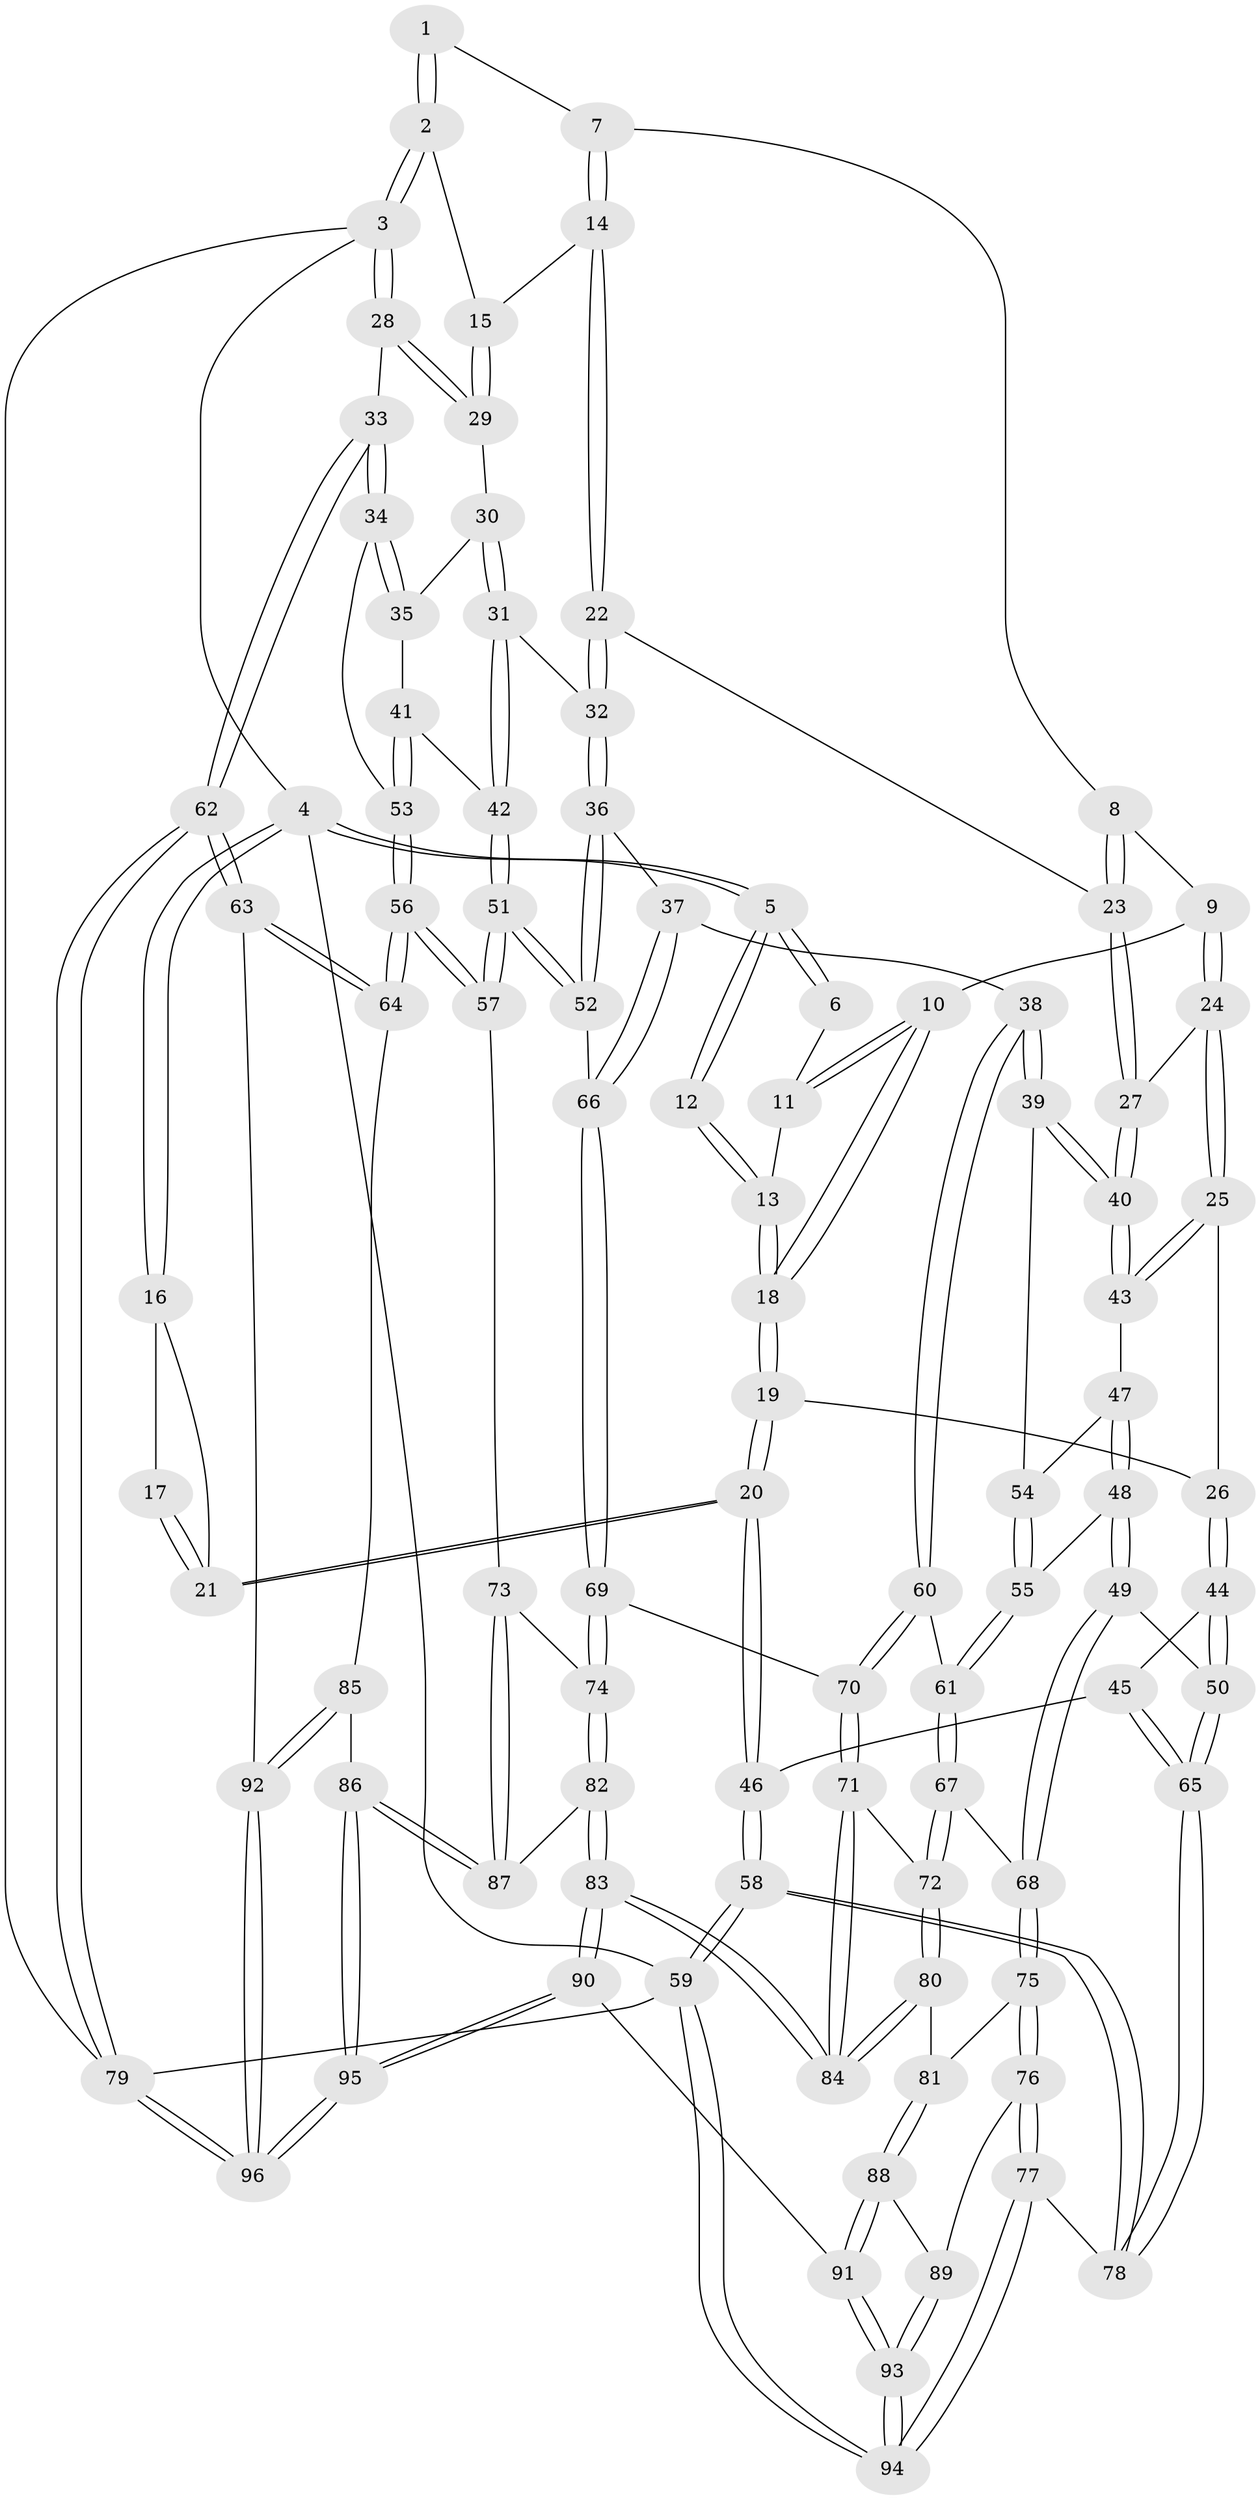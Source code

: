 // coarse degree distribution, {4: 0.42857142857142855, 6: 0.08928571428571429, 5: 0.23214285714285715, 3: 0.23214285714285715, 2: 0.017857142857142856}
// Generated by graph-tools (version 1.1) at 2025/42/03/06/25 10:42:28]
// undirected, 96 vertices, 237 edges
graph export_dot {
graph [start="1"]
  node [color=gray90,style=filled];
  1 [pos="+0.4554732939467636+0"];
  2 [pos="+1+0"];
  3 [pos="+1+0"];
  4 [pos="+0+0"];
  5 [pos="+0+0"];
  6 [pos="+0.273661977882725+0"];
  7 [pos="+0.48225474104417+0.038702144855305216"];
  8 [pos="+0.3631136660693971+0.18692292102221825"];
  9 [pos="+0.310652211537775+0.20283940555006053"];
  10 [pos="+0.2918535702346612+0.19827767899067952"];
  11 [pos="+0.24873634931670868+0.0006918591759935191"];
  12 [pos="+0.10500197257967252+0.15831706744761176"];
  13 [pos="+0.11029986970342619+0.16255972263523571"];
  14 [pos="+0.6522755248719381+0.2306726110278271"];
  15 [pos="+0.7490820705214868+0.19512483561466787"];
  16 [pos="+0+0.2390244147718376"];
  17 [pos="+0.08078099941516326+0.1678247202580221"];
  18 [pos="+0.15508639736471214+0.2503647966212735"];
  19 [pos="+0.14567094613435239+0.27468394471114976"];
  20 [pos="+0+0.44423243227937104"];
  21 [pos="+0+0.3279260658211811"];
  22 [pos="+0.5873820874648185+0.33067201467725066"];
  23 [pos="+0.5632456068362454+0.33898794443616653"];
  24 [pos="+0.34704621891971216+0.3300108476297963"];
  25 [pos="+0.23650040025747707+0.4267308679702729"];
  26 [pos="+0.23549946271637634+0.4265877473705736"];
  27 [pos="+0.5007520863419801+0.38753660221349795"];
  28 [pos="+1+0.3391188832881916"];
  29 [pos="+0.850390277154935+0.30693472165849384"];
  30 [pos="+0.8470937871508621+0.3490158970215026"];
  31 [pos="+0.6926998751522461+0.4784971321408196"];
  32 [pos="+0.6867908618842572+0.4756304932312514"];
  33 [pos="+1+0.5184051793577468"];
  34 [pos="+0.9883422546654276+0.5277468413135218"];
  35 [pos="+0.8669623729408984+0.44968134228161577"];
  36 [pos="+0.6048470525812459+0.5716331565943428"];
  37 [pos="+0.5073940527760261+0.5974227087500299"];
  38 [pos="+0.4894045853942761+0.593664211400234"];
  39 [pos="+0.4778420599971318+0.5630552132909351"];
  40 [pos="+0.44966888156908696+0.4836780542003989"];
  41 [pos="+0.7522946652850135+0.5066644528112607"];
  42 [pos="+0.7329601008608528+0.5100225182889027"];
  43 [pos="+0.3346232199745372+0.4953196144318241"];
  44 [pos="+0.15261823643206412+0.5092637047974674"];
  45 [pos="+0+0.5006242357767984"];
  46 [pos="+0+0.4545275717388549"];
  47 [pos="+0.3226667697487449+0.5303553927367758"];
  48 [pos="+0.28004264938727025+0.6225203828961938"];
  49 [pos="+0.25014715849340613+0.6415181279715823"];
  50 [pos="+0.2005551941590867+0.6308559990199671"];
  51 [pos="+0.7577484527883223+0.6876160120675593"];
  52 [pos="+0.6720403859457811+0.6609409093233478"];
  53 [pos="+0.9067264462056315+0.581916000341094"];
  54 [pos="+0.3650595596934222+0.5920656565207086"];
  55 [pos="+0.38438574186959956+0.650087624942835"];
  56 [pos="+0.8112202957888698+0.701675851892306"];
  57 [pos="+0.7605589621631056+0.6914019083152397"];
  58 [pos="+0+0.7316802050947284"];
  59 [pos="+0+1"];
  60 [pos="+0.48418842791054845+0.6016444388075651"];
  61 [pos="+0.39688357463337004+0.6551496035596831"];
  62 [pos="+1+0.800059771788241"];
  63 [pos="+1+0.8058382322341019"];
  64 [pos="+0.8832871006904135+0.7758574618792589"];
  65 [pos="+0.12939955465632091+0.6880737831599755"];
  66 [pos="+0.5859654719652297+0.6818033126198532"];
  67 [pos="+0.38306008930604607+0.7238610932330769"];
  68 [pos="+0.273312810001886+0.7077274329097571"];
  69 [pos="+0.5753838135224615+0.7482558090664185"];
  70 [pos="+0.49257739886513424+0.7546210236910894"];
  71 [pos="+0.48291478085819484+0.7649019183487147"];
  72 [pos="+0.39181144321282996+0.7469523293939435"];
  73 [pos="+0.7349477829222385+0.7236036688611686"];
  74 [pos="+0.6079046870264467+0.7782979494717298"];
  75 [pos="+0.2592340589315018+0.7867664410610608"];
  76 [pos="+0.18508751639527501+0.8269853471978095"];
  77 [pos="+0.1387923878926368+0.8258730134136028"];
  78 [pos="+0.09474977698080166+0.7664262872170203"];
  79 [pos="+1+1"];
  80 [pos="+0.35714845665953643+0.8063468703774749"];
  81 [pos="+0.335905809780448+0.8176717962947836"];
  82 [pos="+0.6024264867437644+0.8743315926140911"];
  83 [pos="+0.543723185613087+1"];
  84 [pos="+0.48561281844356696+0.8815299110202138"];
  85 [pos="+0.8798864104996893+0.7824752593396713"];
  86 [pos="+0.7554713402393123+0.9022198757536728"];
  87 [pos="+0.7189434830407968+0.8132768490259157"];
  88 [pos="+0.333804560448946+0.8860369679592004"];
  89 [pos="+0.2329725941157731+0.882367850112004"];
  90 [pos="+0.5463600300787931+1"];
  91 [pos="+0.45113030521974284+1"];
  92 [pos="+0.8618600557539328+0.9828966801437886"];
  93 [pos="+0.32038757961954584+1"];
  94 [pos="+0+1"];
  95 [pos="+0.6791732142896129+1"];
  96 [pos="+0.7063204808232406+1"];
  1 -- 2;
  1 -- 2;
  1 -- 7;
  2 -- 3;
  2 -- 3;
  2 -- 15;
  3 -- 4;
  3 -- 28;
  3 -- 28;
  3 -- 79;
  4 -- 5;
  4 -- 5;
  4 -- 16;
  4 -- 16;
  4 -- 59;
  5 -- 6;
  5 -- 6;
  5 -- 12;
  5 -- 12;
  6 -- 11;
  7 -- 8;
  7 -- 14;
  7 -- 14;
  8 -- 9;
  8 -- 23;
  8 -- 23;
  9 -- 10;
  9 -- 24;
  9 -- 24;
  10 -- 11;
  10 -- 11;
  10 -- 18;
  10 -- 18;
  11 -- 13;
  12 -- 13;
  12 -- 13;
  13 -- 18;
  13 -- 18;
  14 -- 15;
  14 -- 22;
  14 -- 22;
  15 -- 29;
  15 -- 29;
  16 -- 17;
  16 -- 21;
  17 -- 21;
  17 -- 21;
  18 -- 19;
  18 -- 19;
  19 -- 20;
  19 -- 20;
  19 -- 26;
  20 -- 21;
  20 -- 21;
  20 -- 46;
  20 -- 46;
  22 -- 23;
  22 -- 32;
  22 -- 32;
  23 -- 27;
  23 -- 27;
  24 -- 25;
  24 -- 25;
  24 -- 27;
  25 -- 26;
  25 -- 43;
  25 -- 43;
  26 -- 44;
  26 -- 44;
  27 -- 40;
  27 -- 40;
  28 -- 29;
  28 -- 29;
  28 -- 33;
  29 -- 30;
  30 -- 31;
  30 -- 31;
  30 -- 35;
  31 -- 32;
  31 -- 42;
  31 -- 42;
  32 -- 36;
  32 -- 36;
  33 -- 34;
  33 -- 34;
  33 -- 62;
  33 -- 62;
  34 -- 35;
  34 -- 35;
  34 -- 53;
  35 -- 41;
  36 -- 37;
  36 -- 52;
  36 -- 52;
  37 -- 38;
  37 -- 66;
  37 -- 66;
  38 -- 39;
  38 -- 39;
  38 -- 60;
  38 -- 60;
  39 -- 40;
  39 -- 40;
  39 -- 54;
  40 -- 43;
  40 -- 43;
  41 -- 42;
  41 -- 53;
  41 -- 53;
  42 -- 51;
  42 -- 51;
  43 -- 47;
  44 -- 45;
  44 -- 50;
  44 -- 50;
  45 -- 46;
  45 -- 65;
  45 -- 65;
  46 -- 58;
  46 -- 58;
  47 -- 48;
  47 -- 48;
  47 -- 54;
  48 -- 49;
  48 -- 49;
  48 -- 55;
  49 -- 50;
  49 -- 68;
  49 -- 68;
  50 -- 65;
  50 -- 65;
  51 -- 52;
  51 -- 52;
  51 -- 57;
  51 -- 57;
  52 -- 66;
  53 -- 56;
  53 -- 56;
  54 -- 55;
  54 -- 55;
  55 -- 61;
  55 -- 61;
  56 -- 57;
  56 -- 57;
  56 -- 64;
  56 -- 64;
  57 -- 73;
  58 -- 59;
  58 -- 59;
  58 -- 78;
  58 -- 78;
  59 -- 94;
  59 -- 94;
  59 -- 79;
  60 -- 61;
  60 -- 70;
  60 -- 70;
  61 -- 67;
  61 -- 67;
  62 -- 63;
  62 -- 63;
  62 -- 79;
  62 -- 79;
  63 -- 64;
  63 -- 64;
  63 -- 92;
  64 -- 85;
  65 -- 78;
  65 -- 78;
  66 -- 69;
  66 -- 69;
  67 -- 68;
  67 -- 72;
  67 -- 72;
  68 -- 75;
  68 -- 75;
  69 -- 70;
  69 -- 74;
  69 -- 74;
  70 -- 71;
  70 -- 71;
  71 -- 72;
  71 -- 84;
  71 -- 84;
  72 -- 80;
  72 -- 80;
  73 -- 74;
  73 -- 87;
  73 -- 87;
  74 -- 82;
  74 -- 82;
  75 -- 76;
  75 -- 76;
  75 -- 81;
  76 -- 77;
  76 -- 77;
  76 -- 89;
  77 -- 78;
  77 -- 94;
  77 -- 94;
  79 -- 96;
  79 -- 96;
  80 -- 81;
  80 -- 84;
  80 -- 84;
  81 -- 88;
  81 -- 88;
  82 -- 83;
  82 -- 83;
  82 -- 87;
  83 -- 84;
  83 -- 84;
  83 -- 90;
  83 -- 90;
  85 -- 86;
  85 -- 92;
  85 -- 92;
  86 -- 87;
  86 -- 87;
  86 -- 95;
  86 -- 95;
  88 -- 89;
  88 -- 91;
  88 -- 91;
  89 -- 93;
  89 -- 93;
  90 -- 91;
  90 -- 95;
  90 -- 95;
  91 -- 93;
  91 -- 93;
  92 -- 96;
  92 -- 96;
  93 -- 94;
  93 -- 94;
  95 -- 96;
  95 -- 96;
}
